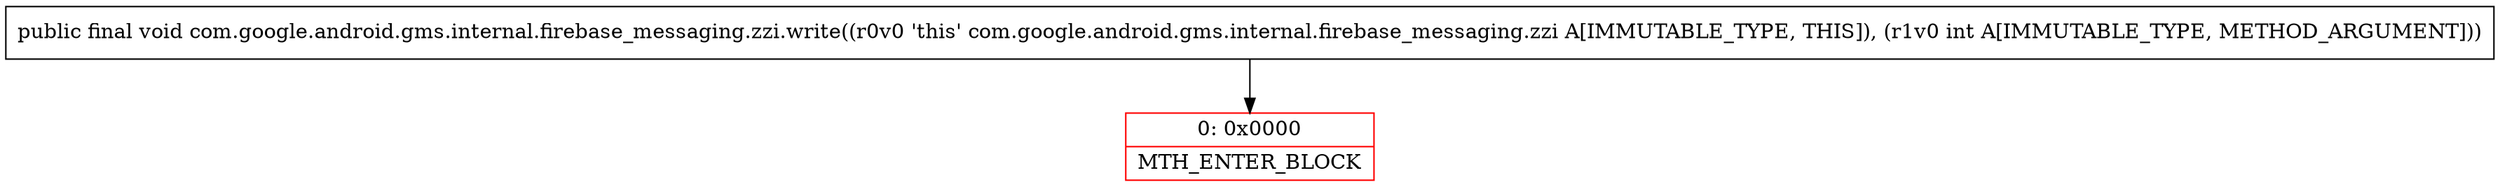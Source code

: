 digraph "CFG forcom.google.android.gms.internal.firebase_messaging.zzi.write(I)V" {
subgraph cluster_Region_1359187923 {
label = "R(0)";
node [shape=record,color=blue];
}
Node_0 [shape=record,color=red,label="{0\:\ 0x0000|MTH_ENTER_BLOCK\l}"];
MethodNode[shape=record,label="{public final void com.google.android.gms.internal.firebase_messaging.zzi.write((r0v0 'this' com.google.android.gms.internal.firebase_messaging.zzi A[IMMUTABLE_TYPE, THIS]), (r1v0 int A[IMMUTABLE_TYPE, METHOD_ARGUMENT])) }"];
MethodNode -> Node_0;
}

